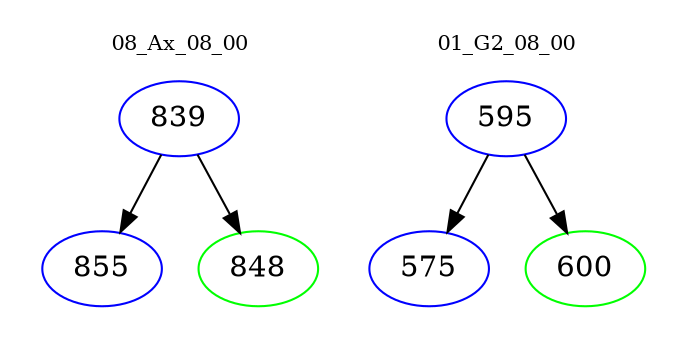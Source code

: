 digraph{
subgraph cluster_0 {
color = white
label = "08_Ax_08_00";
fontsize=10;
T0_839 [label="839", color="blue"]
T0_839 -> T0_855 [color="black"]
T0_855 [label="855", color="blue"]
T0_839 -> T0_848 [color="black"]
T0_848 [label="848", color="green"]
}
subgraph cluster_1 {
color = white
label = "01_G2_08_00";
fontsize=10;
T1_595 [label="595", color="blue"]
T1_595 -> T1_575 [color="black"]
T1_575 [label="575", color="blue"]
T1_595 -> T1_600 [color="black"]
T1_600 [label="600", color="green"]
}
}
